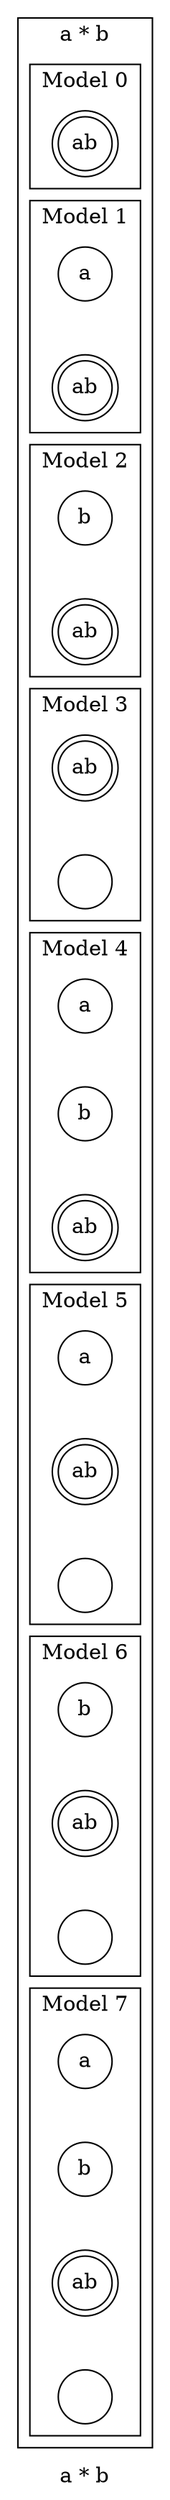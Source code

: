 digraph G {
    label = "a * b"
    node [width=0.5, height=0.5, fixedsize=true]
    subgraph cluster_8 {
        edge [style=invis]
        label="a * b"
        subgraph cluster_0 {
        label="Model 0"
        node_0 [label="ab", shape=doublecircle]
 }
        subgraph cluster_1 {
        label="Model 1"
        node_1 [label="a", shape=circle]
node_2 [label="ab", shape=doublecircle]
 }
        subgraph cluster_2 {
        label="Model 2"
        node_3 [label="b", shape=circle]
node_4 [label="ab", shape=doublecircle]
 }
        subgraph cluster_3 {
        label="Model 3"
        node_5 [label="ab", shape=doublecircle]
node_6 [label="", shape=circle]
 }
        subgraph cluster_4 {
        label="Model 4"
        node_7 [label="a", shape=circle]
node_8 [label="b", shape=circle]
node_9 [label="ab", shape=doublecircle]
 }
        subgraph cluster_5 {
        label="Model 5"
        node_10 [label="a", shape=circle]
node_11 [label="ab", shape=doublecircle]
node_12 [label="", shape=circle]
 }
        subgraph cluster_6 {
        label="Model 6"
        node_13 [label="b", shape=circle]
node_14 [label="ab", shape=doublecircle]
node_15 [label="", shape=circle]
 }
        subgraph cluster_7 {
        label="Model 7"
        node_16 [label="a", shape=circle]
node_17 [label="b", shape=circle]
node_18 [label="ab", shape=doublecircle]
node_19 [label="", shape=circle]
 }
        node_0->node_1
node_1->node_2
node_2->node_3
node_3->node_4
node_4->node_5
node_5->node_6
node_6->node_7
node_7->node_8
node_8->node_9
node_9->node_10
node_10->node_11
node_11->node_12
node_12->node_13
node_13->node_14
node_14->node_15
node_15->node_16
node_16->node_17
node_17->node_18
node_18->node_19
 }
        
}